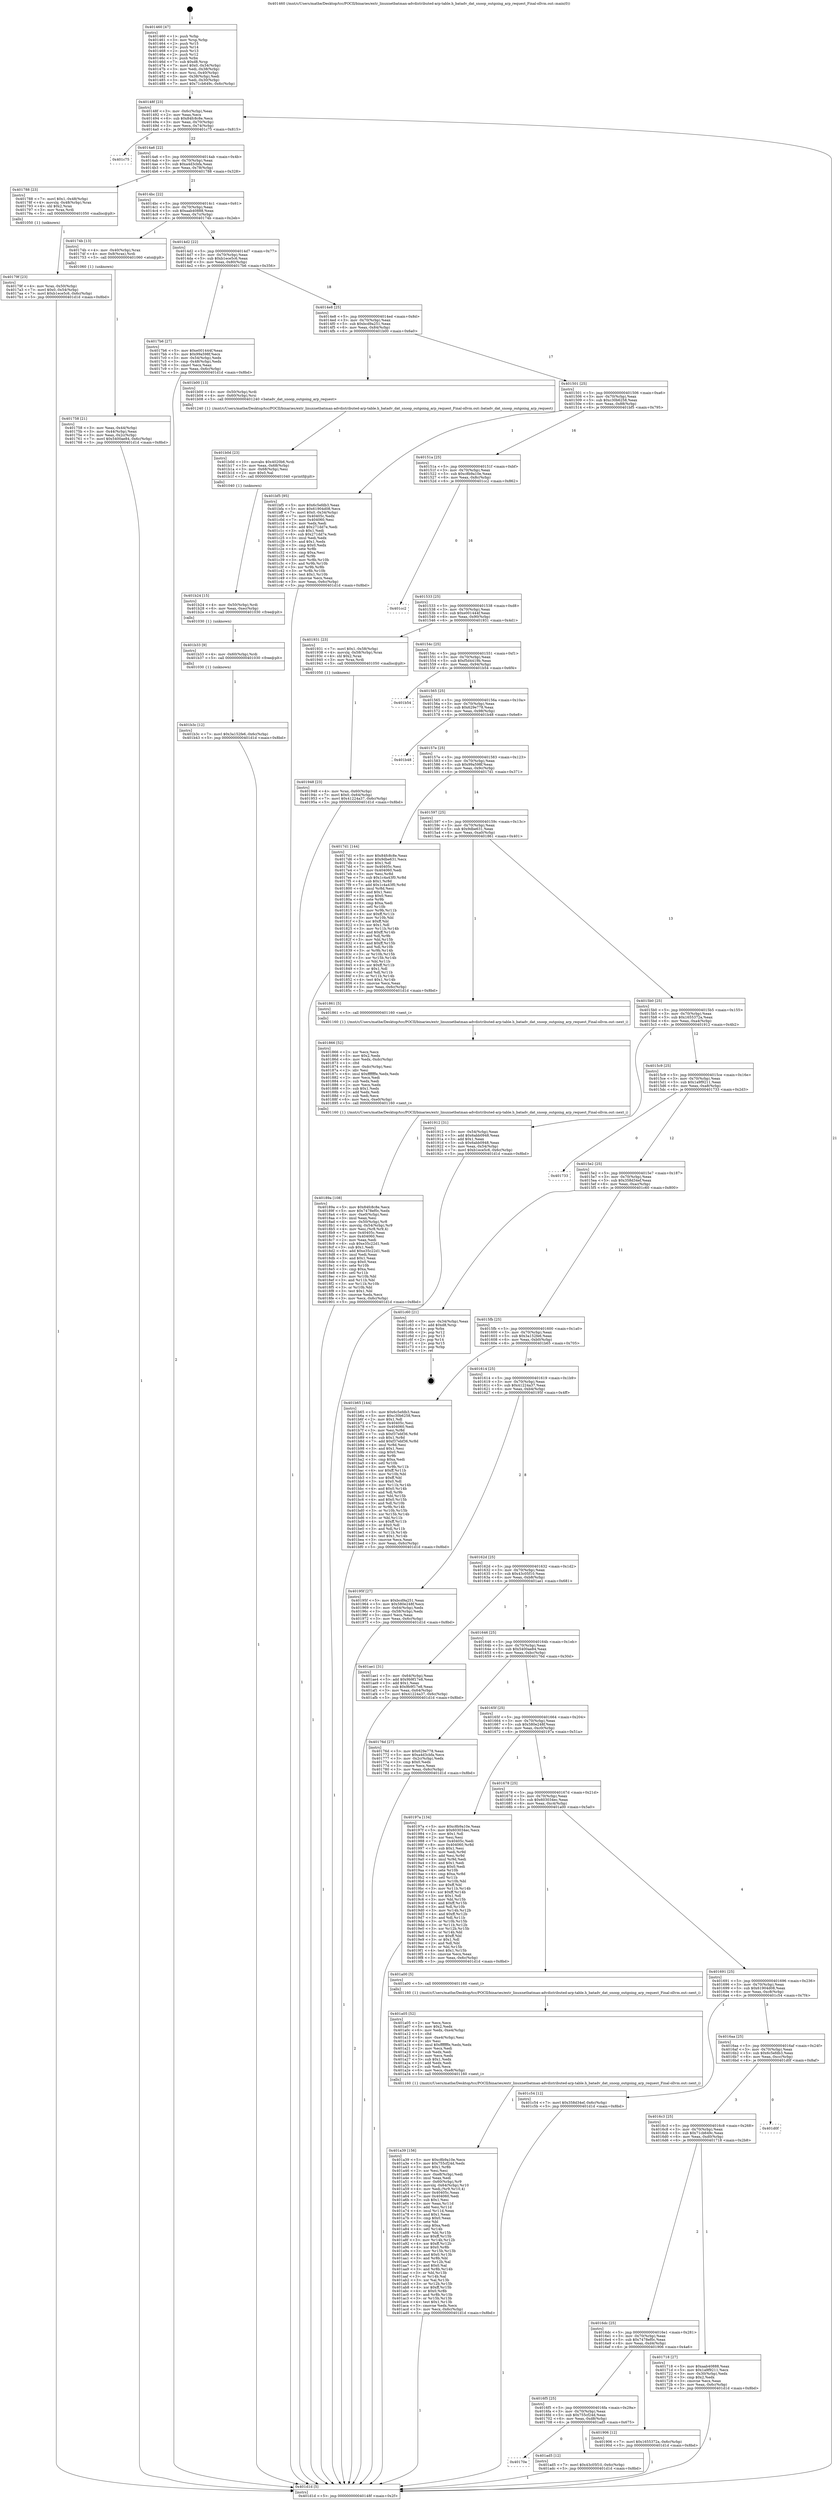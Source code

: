 digraph "0x401460" {
  label = "0x401460 (/mnt/c/Users/mathe/Desktop/tcc/POCII/binaries/extr_linuxnetbatman-advdistributed-arp-table.h_batadv_dat_snoop_outgoing_arp_request_Final-ollvm.out::main(0))"
  labelloc = "t"
  node[shape=record]

  Entry [label="",width=0.3,height=0.3,shape=circle,fillcolor=black,style=filled]
  "0x40148f" [label="{
     0x40148f [23]\l
     | [instrs]\l
     &nbsp;&nbsp;0x40148f \<+3\>: mov -0x6c(%rbp),%eax\l
     &nbsp;&nbsp;0x401492 \<+2\>: mov %eax,%ecx\l
     &nbsp;&nbsp;0x401494 \<+6\>: sub $0x84fc8c8e,%ecx\l
     &nbsp;&nbsp;0x40149a \<+3\>: mov %eax,-0x70(%rbp)\l
     &nbsp;&nbsp;0x40149d \<+3\>: mov %ecx,-0x74(%rbp)\l
     &nbsp;&nbsp;0x4014a0 \<+6\>: je 0000000000401c75 \<main+0x815\>\l
  }"]
  "0x401c75" [label="{
     0x401c75\l
  }", style=dashed]
  "0x4014a6" [label="{
     0x4014a6 [22]\l
     | [instrs]\l
     &nbsp;&nbsp;0x4014a6 \<+5\>: jmp 00000000004014ab \<main+0x4b\>\l
     &nbsp;&nbsp;0x4014ab \<+3\>: mov -0x70(%rbp),%eax\l
     &nbsp;&nbsp;0x4014ae \<+5\>: sub $0xa4d3cbfa,%eax\l
     &nbsp;&nbsp;0x4014b3 \<+3\>: mov %eax,-0x78(%rbp)\l
     &nbsp;&nbsp;0x4014b6 \<+6\>: je 0000000000401788 \<main+0x328\>\l
  }"]
  Exit [label="",width=0.3,height=0.3,shape=circle,fillcolor=black,style=filled,peripheries=2]
  "0x401788" [label="{
     0x401788 [23]\l
     | [instrs]\l
     &nbsp;&nbsp;0x401788 \<+7\>: movl $0x1,-0x48(%rbp)\l
     &nbsp;&nbsp;0x40178f \<+4\>: movslq -0x48(%rbp),%rax\l
     &nbsp;&nbsp;0x401793 \<+4\>: shl $0x2,%rax\l
     &nbsp;&nbsp;0x401797 \<+3\>: mov %rax,%rdi\l
     &nbsp;&nbsp;0x40179a \<+5\>: call 0000000000401050 \<malloc@plt\>\l
     | [calls]\l
     &nbsp;&nbsp;0x401050 \{1\} (unknown)\l
  }"]
  "0x4014bc" [label="{
     0x4014bc [22]\l
     | [instrs]\l
     &nbsp;&nbsp;0x4014bc \<+5\>: jmp 00000000004014c1 \<main+0x61\>\l
     &nbsp;&nbsp;0x4014c1 \<+3\>: mov -0x70(%rbp),%eax\l
     &nbsp;&nbsp;0x4014c4 \<+5\>: sub $0xaab40888,%eax\l
     &nbsp;&nbsp;0x4014c9 \<+3\>: mov %eax,-0x7c(%rbp)\l
     &nbsp;&nbsp;0x4014cc \<+6\>: je 000000000040174b \<main+0x2eb\>\l
  }"]
  "0x401b3c" [label="{
     0x401b3c [12]\l
     | [instrs]\l
     &nbsp;&nbsp;0x401b3c \<+7\>: movl $0x3a152fe6,-0x6c(%rbp)\l
     &nbsp;&nbsp;0x401b43 \<+5\>: jmp 0000000000401d1d \<main+0x8bd\>\l
  }"]
  "0x40174b" [label="{
     0x40174b [13]\l
     | [instrs]\l
     &nbsp;&nbsp;0x40174b \<+4\>: mov -0x40(%rbp),%rax\l
     &nbsp;&nbsp;0x40174f \<+4\>: mov 0x8(%rax),%rdi\l
     &nbsp;&nbsp;0x401753 \<+5\>: call 0000000000401060 \<atoi@plt\>\l
     | [calls]\l
     &nbsp;&nbsp;0x401060 \{1\} (unknown)\l
  }"]
  "0x4014d2" [label="{
     0x4014d2 [22]\l
     | [instrs]\l
     &nbsp;&nbsp;0x4014d2 \<+5\>: jmp 00000000004014d7 \<main+0x77\>\l
     &nbsp;&nbsp;0x4014d7 \<+3\>: mov -0x70(%rbp),%eax\l
     &nbsp;&nbsp;0x4014da \<+5\>: sub $0xb1ece5c6,%eax\l
     &nbsp;&nbsp;0x4014df \<+3\>: mov %eax,-0x80(%rbp)\l
     &nbsp;&nbsp;0x4014e2 \<+6\>: je 00000000004017b6 \<main+0x356\>\l
  }"]
  "0x401b33" [label="{
     0x401b33 [9]\l
     | [instrs]\l
     &nbsp;&nbsp;0x401b33 \<+4\>: mov -0x60(%rbp),%rdi\l
     &nbsp;&nbsp;0x401b37 \<+5\>: call 0000000000401030 \<free@plt\>\l
     | [calls]\l
     &nbsp;&nbsp;0x401030 \{1\} (unknown)\l
  }"]
  "0x4017b6" [label="{
     0x4017b6 [27]\l
     | [instrs]\l
     &nbsp;&nbsp;0x4017b6 \<+5\>: mov $0xe001444f,%eax\l
     &nbsp;&nbsp;0x4017bb \<+5\>: mov $0x99a598f,%ecx\l
     &nbsp;&nbsp;0x4017c0 \<+3\>: mov -0x54(%rbp),%edx\l
     &nbsp;&nbsp;0x4017c3 \<+3\>: cmp -0x48(%rbp),%edx\l
     &nbsp;&nbsp;0x4017c6 \<+3\>: cmovl %ecx,%eax\l
     &nbsp;&nbsp;0x4017c9 \<+3\>: mov %eax,-0x6c(%rbp)\l
     &nbsp;&nbsp;0x4017cc \<+5\>: jmp 0000000000401d1d \<main+0x8bd\>\l
  }"]
  "0x4014e8" [label="{
     0x4014e8 [25]\l
     | [instrs]\l
     &nbsp;&nbsp;0x4014e8 \<+5\>: jmp 00000000004014ed \<main+0x8d\>\l
     &nbsp;&nbsp;0x4014ed \<+3\>: mov -0x70(%rbp),%eax\l
     &nbsp;&nbsp;0x4014f0 \<+5\>: sub $0xbcd9a251,%eax\l
     &nbsp;&nbsp;0x4014f5 \<+6\>: mov %eax,-0x84(%rbp)\l
     &nbsp;&nbsp;0x4014fb \<+6\>: je 0000000000401b00 \<main+0x6a0\>\l
  }"]
  "0x401b24" [label="{
     0x401b24 [15]\l
     | [instrs]\l
     &nbsp;&nbsp;0x401b24 \<+4\>: mov -0x50(%rbp),%rdi\l
     &nbsp;&nbsp;0x401b28 \<+6\>: mov %eax,-0xec(%rbp)\l
     &nbsp;&nbsp;0x401b2e \<+5\>: call 0000000000401030 \<free@plt\>\l
     | [calls]\l
     &nbsp;&nbsp;0x401030 \{1\} (unknown)\l
  }"]
  "0x401b00" [label="{
     0x401b00 [13]\l
     | [instrs]\l
     &nbsp;&nbsp;0x401b00 \<+4\>: mov -0x50(%rbp),%rdi\l
     &nbsp;&nbsp;0x401b04 \<+4\>: mov -0x60(%rbp),%rsi\l
     &nbsp;&nbsp;0x401b08 \<+5\>: call 0000000000401240 \<batadv_dat_snoop_outgoing_arp_request\>\l
     | [calls]\l
     &nbsp;&nbsp;0x401240 \{1\} (/mnt/c/Users/mathe/Desktop/tcc/POCII/binaries/extr_linuxnetbatman-advdistributed-arp-table.h_batadv_dat_snoop_outgoing_arp_request_Final-ollvm.out::batadv_dat_snoop_outgoing_arp_request)\l
  }"]
  "0x401501" [label="{
     0x401501 [25]\l
     | [instrs]\l
     &nbsp;&nbsp;0x401501 \<+5\>: jmp 0000000000401506 \<main+0xa6\>\l
     &nbsp;&nbsp;0x401506 \<+3\>: mov -0x70(%rbp),%eax\l
     &nbsp;&nbsp;0x401509 \<+5\>: sub $0xc30b6258,%eax\l
     &nbsp;&nbsp;0x40150e \<+6\>: mov %eax,-0x88(%rbp)\l
     &nbsp;&nbsp;0x401514 \<+6\>: je 0000000000401bf5 \<main+0x795\>\l
  }"]
  "0x401b0d" [label="{
     0x401b0d [23]\l
     | [instrs]\l
     &nbsp;&nbsp;0x401b0d \<+10\>: movabs $0x4020b6,%rdi\l
     &nbsp;&nbsp;0x401b17 \<+3\>: mov %eax,-0x68(%rbp)\l
     &nbsp;&nbsp;0x401b1a \<+3\>: mov -0x68(%rbp),%esi\l
     &nbsp;&nbsp;0x401b1d \<+2\>: mov $0x0,%al\l
     &nbsp;&nbsp;0x401b1f \<+5\>: call 0000000000401040 \<printf@plt\>\l
     | [calls]\l
     &nbsp;&nbsp;0x401040 \{1\} (unknown)\l
  }"]
  "0x401bf5" [label="{
     0x401bf5 [95]\l
     | [instrs]\l
     &nbsp;&nbsp;0x401bf5 \<+5\>: mov $0x6c5efdb3,%eax\l
     &nbsp;&nbsp;0x401bfa \<+5\>: mov $0x61904d08,%ecx\l
     &nbsp;&nbsp;0x401bff \<+7\>: movl $0x0,-0x34(%rbp)\l
     &nbsp;&nbsp;0x401c06 \<+7\>: mov 0x40405c,%edx\l
     &nbsp;&nbsp;0x401c0d \<+7\>: mov 0x404060,%esi\l
     &nbsp;&nbsp;0x401c14 \<+2\>: mov %edx,%edi\l
     &nbsp;&nbsp;0x401c16 \<+6\>: add $0x271dd7e,%edi\l
     &nbsp;&nbsp;0x401c1c \<+3\>: sub $0x1,%edi\l
     &nbsp;&nbsp;0x401c1f \<+6\>: sub $0x271dd7e,%edi\l
     &nbsp;&nbsp;0x401c25 \<+3\>: imul %edi,%edx\l
     &nbsp;&nbsp;0x401c28 \<+3\>: and $0x1,%edx\l
     &nbsp;&nbsp;0x401c2b \<+3\>: cmp $0x0,%edx\l
     &nbsp;&nbsp;0x401c2e \<+4\>: sete %r8b\l
     &nbsp;&nbsp;0x401c32 \<+3\>: cmp $0xa,%esi\l
     &nbsp;&nbsp;0x401c35 \<+4\>: setl %r9b\l
     &nbsp;&nbsp;0x401c39 \<+3\>: mov %r8b,%r10b\l
     &nbsp;&nbsp;0x401c3c \<+3\>: and %r9b,%r10b\l
     &nbsp;&nbsp;0x401c3f \<+3\>: xor %r9b,%r8b\l
     &nbsp;&nbsp;0x401c42 \<+3\>: or %r8b,%r10b\l
     &nbsp;&nbsp;0x401c45 \<+4\>: test $0x1,%r10b\l
     &nbsp;&nbsp;0x401c49 \<+3\>: cmovne %ecx,%eax\l
     &nbsp;&nbsp;0x401c4c \<+3\>: mov %eax,-0x6c(%rbp)\l
     &nbsp;&nbsp;0x401c4f \<+5\>: jmp 0000000000401d1d \<main+0x8bd\>\l
  }"]
  "0x40151a" [label="{
     0x40151a [25]\l
     | [instrs]\l
     &nbsp;&nbsp;0x40151a \<+5\>: jmp 000000000040151f \<main+0xbf\>\l
     &nbsp;&nbsp;0x40151f \<+3\>: mov -0x70(%rbp),%eax\l
     &nbsp;&nbsp;0x401522 \<+5\>: sub $0xc8b9a10e,%eax\l
     &nbsp;&nbsp;0x401527 \<+6\>: mov %eax,-0x8c(%rbp)\l
     &nbsp;&nbsp;0x40152d \<+6\>: je 0000000000401cc2 \<main+0x862\>\l
  }"]
  "0x40170e" [label="{
     0x40170e\l
  }", style=dashed]
  "0x401cc2" [label="{
     0x401cc2\l
  }", style=dashed]
  "0x401533" [label="{
     0x401533 [25]\l
     | [instrs]\l
     &nbsp;&nbsp;0x401533 \<+5\>: jmp 0000000000401538 \<main+0xd8\>\l
     &nbsp;&nbsp;0x401538 \<+3\>: mov -0x70(%rbp),%eax\l
     &nbsp;&nbsp;0x40153b \<+5\>: sub $0xe001444f,%eax\l
     &nbsp;&nbsp;0x401540 \<+6\>: mov %eax,-0x90(%rbp)\l
     &nbsp;&nbsp;0x401546 \<+6\>: je 0000000000401931 \<main+0x4d1\>\l
  }"]
  "0x401ad5" [label="{
     0x401ad5 [12]\l
     | [instrs]\l
     &nbsp;&nbsp;0x401ad5 \<+7\>: movl $0x43c05f10,-0x6c(%rbp)\l
     &nbsp;&nbsp;0x401adc \<+5\>: jmp 0000000000401d1d \<main+0x8bd\>\l
  }"]
  "0x401931" [label="{
     0x401931 [23]\l
     | [instrs]\l
     &nbsp;&nbsp;0x401931 \<+7\>: movl $0x1,-0x58(%rbp)\l
     &nbsp;&nbsp;0x401938 \<+4\>: movslq -0x58(%rbp),%rax\l
     &nbsp;&nbsp;0x40193c \<+4\>: shl $0x2,%rax\l
     &nbsp;&nbsp;0x401940 \<+3\>: mov %rax,%rdi\l
     &nbsp;&nbsp;0x401943 \<+5\>: call 0000000000401050 \<malloc@plt\>\l
     | [calls]\l
     &nbsp;&nbsp;0x401050 \{1\} (unknown)\l
  }"]
  "0x40154c" [label="{
     0x40154c [25]\l
     | [instrs]\l
     &nbsp;&nbsp;0x40154c \<+5\>: jmp 0000000000401551 \<main+0xf1\>\l
     &nbsp;&nbsp;0x401551 \<+3\>: mov -0x70(%rbp),%eax\l
     &nbsp;&nbsp;0x401554 \<+5\>: sub $0xf5d4419b,%eax\l
     &nbsp;&nbsp;0x401559 \<+6\>: mov %eax,-0x94(%rbp)\l
     &nbsp;&nbsp;0x40155f \<+6\>: je 0000000000401b54 \<main+0x6f4\>\l
  }"]
  "0x401a39" [label="{
     0x401a39 [156]\l
     | [instrs]\l
     &nbsp;&nbsp;0x401a39 \<+5\>: mov $0xc8b9a10e,%ecx\l
     &nbsp;&nbsp;0x401a3e \<+5\>: mov $0x755cf24d,%edx\l
     &nbsp;&nbsp;0x401a43 \<+3\>: mov $0x1,%r8b\l
     &nbsp;&nbsp;0x401a46 \<+2\>: xor %esi,%esi\l
     &nbsp;&nbsp;0x401a48 \<+6\>: mov -0xe8(%rbp),%edi\l
     &nbsp;&nbsp;0x401a4e \<+3\>: imul %eax,%edi\l
     &nbsp;&nbsp;0x401a51 \<+4\>: mov -0x60(%rbp),%r9\l
     &nbsp;&nbsp;0x401a55 \<+4\>: movslq -0x64(%rbp),%r10\l
     &nbsp;&nbsp;0x401a59 \<+4\>: mov %edi,(%r9,%r10,4)\l
     &nbsp;&nbsp;0x401a5d \<+7\>: mov 0x40405c,%eax\l
     &nbsp;&nbsp;0x401a64 \<+7\>: mov 0x404060,%edi\l
     &nbsp;&nbsp;0x401a6b \<+3\>: sub $0x1,%esi\l
     &nbsp;&nbsp;0x401a6e \<+3\>: mov %eax,%r11d\l
     &nbsp;&nbsp;0x401a71 \<+3\>: add %esi,%r11d\l
     &nbsp;&nbsp;0x401a74 \<+4\>: imul %r11d,%eax\l
     &nbsp;&nbsp;0x401a78 \<+3\>: and $0x1,%eax\l
     &nbsp;&nbsp;0x401a7b \<+3\>: cmp $0x0,%eax\l
     &nbsp;&nbsp;0x401a7e \<+3\>: sete %bl\l
     &nbsp;&nbsp;0x401a81 \<+3\>: cmp $0xa,%edi\l
     &nbsp;&nbsp;0x401a84 \<+4\>: setl %r14b\l
     &nbsp;&nbsp;0x401a88 \<+3\>: mov %bl,%r15b\l
     &nbsp;&nbsp;0x401a8b \<+4\>: xor $0xff,%r15b\l
     &nbsp;&nbsp;0x401a8f \<+3\>: mov %r14b,%r12b\l
     &nbsp;&nbsp;0x401a92 \<+4\>: xor $0xff,%r12b\l
     &nbsp;&nbsp;0x401a96 \<+4\>: xor $0x0,%r8b\l
     &nbsp;&nbsp;0x401a9a \<+3\>: mov %r15b,%r13b\l
     &nbsp;&nbsp;0x401a9d \<+4\>: and $0x0,%r13b\l
     &nbsp;&nbsp;0x401aa1 \<+3\>: and %r8b,%bl\l
     &nbsp;&nbsp;0x401aa4 \<+3\>: mov %r12b,%al\l
     &nbsp;&nbsp;0x401aa7 \<+2\>: and $0x0,%al\l
     &nbsp;&nbsp;0x401aa9 \<+3\>: and %r8b,%r14b\l
     &nbsp;&nbsp;0x401aac \<+3\>: or %bl,%r13b\l
     &nbsp;&nbsp;0x401aaf \<+3\>: or %r14b,%al\l
     &nbsp;&nbsp;0x401ab2 \<+3\>: xor %al,%r13b\l
     &nbsp;&nbsp;0x401ab5 \<+3\>: or %r12b,%r15b\l
     &nbsp;&nbsp;0x401ab8 \<+4\>: xor $0xff,%r15b\l
     &nbsp;&nbsp;0x401abc \<+4\>: or $0x0,%r8b\l
     &nbsp;&nbsp;0x401ac0 \<+3\>: and %r8b,%r15b\l
     &nbsp;&nbsp;0x401ac3 \<+3\>: or %r15b,%r13b\l
     &nbsp;&nbsp;0x401ac6 \<+4\>: test $0x1,%r13b\l
     &nbsp;&nbsp;0x401aca \<+3\>: cmovne %edx,%ecx\l
     &nbsp;&nbsp;0x401acd \<+3\>: mov %ecx,-0x6c(%rbp)\l
     &nbsp;&nbsp;0x401ad0 \<+5\>: jmp 0000000000401d1d \<main+0x8bd\>\l
  }"]
  "0x401b54" [label="{
     0x401b54\l
  }", style=dashed]
  "0x401565" [label="{
     0x401565 [25]\l
     | [instrs]\l
     &nbsp;&nbsp;0x401565 \<+5\>: jmp 000000000040156a \<main+0x10a\>\l
     &nbsp;&nbsp;0x40156a \<+3\>: mov -0x70(%rbp),%eax\l
     &nbsp;&nbsp;0x40156d \<+5\>: sub $0x629e778,%eax\l
     &nbsp;&nbsp;0x401572 \<+6\>: mov %eax,-0x98(%rbp)\l
     &nbsp;&nbsp;0x401578 \<+6\>: je 0000000000401b48 \<main+0x6e8\>\l
  }"]
  "0x401a05" [label="{
     0x401a05 [52]\l
     | [instrs]\l
     &nbsp;&nbsp;0x401a05 \<+2\>: xor %ecx,%ecx\l
     &nbsp;&nbsp;0x401a07 \<+5\>: mov $0x2,%edx\l
     &nbsp;&nbsp;0x401a0c \<+6\>: mov %edx,-0xe4(%rbp)\l
     &nbsp;&nbsp;0x401a12 \<+1\>: cltd\l
     &nbsp;&nbsp;0x401a13 \<+6\>: mov -0xe4(%rbp),%esi\l
     &nbsp;&nbsp;0x401a19 \<+2\>: idiv %esi\l
     &nbsp;&nbsp;0x401a1b \<+6\>: imul $0xfffffffe,%edx,%edx\l
     &nbsp;&nbsp;0x401a21 \<+2\>: mov %ecx,%edi\l
     &nbsp;&nbsp;0x401a23 \<+2\>: sub %edx,%edi\l
     &nbsp;&nbsp;0x401a25 \<+2\>: mov %ecx,%edx\l
     &nbsp;&nbsp;0x401a27 \<+3\>: sub $0x1,%edx\l
     &nbsp;&nbsp;0x401a2a \<+2\>: add %edx,%edi\l
     &nbsp;&nbsp;0x401a2c \<+2\>: sub %edi,%ecx\l
     &nbsp;&nbsp;0x401a2e \<+6\>: mov %ecx,-0xe8(%rbp)\l
     &nbsp;&nbsp;0x401a34 \<+5\>: call 0000000000401160 \<next_i\>\l
     | [calls]\l
     &nbsp;&nbsp;0x401160 \{1\} (/mnt/c/Users/mathe/Desktop/tcc/POCII/binaries/extr_linuxnetbatman-advdistributed-arp-table.h_batadv_dat_snoop_outgoing_arp_request_Final-ollvm.out::next_i)\l
  }"]
  "0x401b48" [label="{
     0x401b48\l
  }", style=dashed]
  "0x40157e" [label="{
     0x40157e [25]\l
     | [instrs]\l
     &nbsp;&nbsp;0x40157e \<+5\>: jmp 0000000000401583 \<main+0x123\>\l
     &nbsp;&nbsp;0x401583 \<+3\>: mov -0x70(%rbp),%eax\l
     &nbsp;&nbsp;0x401586 \<+5\>: sub $0x99a598f,%eax\l
     &nbsp;&nbsp;0x40158b \<+6\>: mov %eax,-0x9c(%rbp)\l
     &nbsp;&nbsp;0x401591 \<+6\>: je 00000000004017d1 \<main+0x371\>\l
  }"]
  "0x401948" [label="{
     0x401948 [23]\l
     | [instrs]\l
     &nbsp;&nbsp;0x401948 \<+4\>: mov %rax,-0x60(%rbp)\l
     &nbsp;&nbsp;0x40194c \<+7\>: movl $0x0,-0x64(%rbp)\l
     &nbsp;&nbsp;0x401953 \<+7\>: movl $0x41224a37,-0x6c(%rbp)\l
     &nbsp;&nbsp;0x40195a \<+5\>: jmp 0000000000401d1d \<main+0x8bd\>\l
  }"]
  "0x4017d1" [label="{
     0x4017d1 [144]\l
     | [instrs]\l
     &nbsp;&nbsp;0x4017d1 \<+5\>: mov $0x84fc8c8e,%eax\l
     &nbsp;&nbsp;0x4017d6 \<+5\>: mov $0x9dbe631,%ecx\l
     &nbsp;&nbsp;0x4017db \<+2\>: mov $0x1,%dl\l
     &nbsp;&nbsp;0x4017dd \<+7\>: mov 0x40405c,%esi\l
     &nbsp;&nbsp;0x4017e4 \<+7\>: mov 0x404060,%edi\l
     &nbsp;&nbsp;0x4017eb \<+3\>: mov %esi,%r8d\l
     &nbsp;&nbsp;0x4017ee \<+7\>: sub $0x1c4a43f0,%r8d\l
     &nbsp;&nbsp;0x4017f5 \<+4\>: sub $0x1,%r8d\l
     &nbsp;&nbsp;0x4017f9 \<+7\>: add $0x1c4a43f0,%r8d\l
     &nbsp;&nbsp;0x401800 \<+4\>: imul %r8d,%esi\l
     &nbsp;&nbsp;0x401804 \<+3\>: and $0x1,%esi\l
     &nbsp;&nbsp;0x401807 \<+3\>: cmp $0x0,%esi\l
     &nbsp;&nbsp;0x40180a \<+4\>: sete %r9b\l
     &nbsp;&nbsp;0x40180e \<+3\>: cmp $0xa,%edi\l
     &nbsp;&nbsp;0x401811 \<+4\>: setl %r10b\l
     &nbsp;&nbsp;0x401815 \<+3\>: mov %r9b,%r11b\l
     &nbsp;&nbsp;0x401818 \<+4\>: xor $0xff,%r11b\l
     &nbsp;&nbsp;0x40181c \<+3\>: mov %r10b,%bl\l
     &nbsp;&nbsp;0x40181f \<+3\>: xor $0xff,%bl\l
     &nbsp;&nbsp;0x401822 \<+3\>: xor $0x1,%dl\l
     &nbsp;&nbsp;0x401825 \<+3\>: mov %r11b,%r14b\l
     &nbsp;&nbsp;0x401828 \<+4\>: and $0xff,%r14b\l
     &nbsp;&nbsp;0x40182c \<+3\>: and %dl,%r9b\l
     &nbsp;&nbsp;0x40182f \<+3\>: mov %bl,%r15b\l
     &nbsp;&nbsp;0x401832 \<+4\>: and $0xff,%r15b\l
     &nbsp;&nbsp;0x401836 \<+3\>: and %dl,%r10b\l
     &nbsp;&nbsp;0x401839 \<+3\>: or %r9b,%r14b\l
     &nbsp;&nbsp;0x40183c \<+3\>: or %r10b,%r15b\l
     &nbsp;&nbsp;0x40183f \<+3\>: xor %r15b,%r14b\l
     &nbsp;&nbsp;0x401842 \<+3\>: or %bl,%r11b\l
     &nbsp;&nbsp;0x401845 \<+4\>: xor $0xff,%r11b\l
     &nbsp;&nbsp;0x401849 \<+3\>: or $0x1,%dl\l
     &nbsp;&nbsp;0x40184c \<+3\>: and %dl,%r11b\l
     &nbsp;&nbsp;0x40184f \<+3\>: or %r11b,%r14b\l
     &nbsp;&nbsp;0x401852 \<+4\>: test $0x1,%r14b\l
     &nbsp;&nbsp;0x401856 \<+3\>: cmovne %ecx,%eax\l
     &nbsp;&nbsp;0x401859 \<+3\>: mov %eax,-0x6c(%rbp)\l
     &nbsp;&nbsp;0x40185c \<+5\>: jmp 0000000000401d1d \<main+0x8bd\>\l
  }"]
  "0x401597" [label="{
     0x401597 [25]\l
     | [instrs]\l
     &nbsp;&nbsp;0x401597 \<+5\>: jmp 000000000040159c \<main+0x13c\>\l
     &nbsp;&nbsp;0x40159c \<+3\>: mov -0x70(%rbp),%eax\l
     &nbsp;&nbsp;0x40159f \<+5\>: sub $0x9dbe631,%eax\l
     &nbsp;&nbsp;0x4015a4 \<+6\>: mov %eax,-0xa0(%rbp)\l
     &nbsp;&nbsp;0x4015aa \<+6\>: je 0000000000401861 \<main+0x401\>\l
  }"]
  "0x4016f5" [label="{
     0x4016f5 [25]\l
     | [instrs]\l
     &nbsp;&nbsp;0x4016f5 \<+5\>: jmp 00000000004016fa \<main+0x29a\>\l
     &nbsp;&nbsp;0x4016fa \<+3\>: mov -0x70(%rbp),%eax\l
     &nbsp;&nbsp;0x4016fd \<+5\>: sub $0x755cf24d,%eax\l
     &nbsp;&nbsp;0x401702 \<+6\>: mov %eax,-0xd8(%rbp)\l
     &nbsp;&nbsp;0x401708 \<+6\>: je 0000000000401ad5 \<main+0x675\>\l
  }"]
  "0x401861" [label="{
     0x401861 [5]\l
     | [instrs]\l
     &nbsp;&nbsp;0x401861 \<+5\>: call 0000000000401160 \<next_i\>\l
     | [calls]\l
     &nbsp;&nbsp;0x401160 \{1\} (/mnt/c/Users/mathe/Desktop/tcc/POCII/binaries/extr_linuxnetbatman-advdistributed-arp-table.h_batadv_dat_snoop_outgoing_arp_request_Final-ollvm.out::next_i)\l
  }"]
  "0x4015b0" [label="{
     0x4015b0 [25]\l
     | [instrs]\l
     &nbsp;&nbsp;0x4015b0 \<+5\>: jmp 00000000004015b5 \<main+0x155\>\l
     &nbsp;&nbsp;0x4015b5 \<+3\>: mov -0x70(%rbp),%eax\l
     &nbsp;&nbsp;0x4015b8 \<+5\>: sub $0x1655372a,%eax\l
     &nbsp;&nbsp;0x4015bd \<+6\>: mov %eax,-0xa4(%rbp)\l
     &nbsp;&nbsp;0x4015c3 \<+6\>: je 0000000000401912 \<main+0x4b2\>\l
  }"]
  "0x401906" [label="{
     0x401906 [12]\l
     | [instrs]\l
     &nbsp;&nbsp;0x401906 \<+7\>: movl $0x1655372a,-0x6c(%rbp)\l
     &nbsp;&nbsp;0x40190d \<+5\>: jmp 0000000000401d1d \<main+0x8bd\>\l
  }"]
  "0x401912" [label="{
     0x401912 [31]\l
     | [instrs]\l
     &nbsp;&nbsp;0x401912 \<+3\>: mov -0x54(%rbp),%eax\l
     &nbsp;&nbsp;0x401915 \<+5\>: add $0x6abb0948,%eax\l
     &nbsp;&nbsp;0x40191a \<+3\>: add $0x1,%eax\l
     &nbsp;&nbsp;0x40191d \<+5\>: sub $0x6abb0948,%eax\l
     &nbsp;&nbsp;0x401922 \<+3\>: mov %eax,-0x54(%rbp)\l
     &nbsp;&nbsp;0x401925 \<+7\>: movl $0xb1ece5c6,-0x6c(%rbp)\l
     &nbsp;&nbsp;0x40192c \<+5\>: jmp 0000000000401d1d \<main+0x8bd\>\l
  }"]
  "0x4015c9" [label="{
     0x4015c9 [25]\l
     | [instrs]\l
     &nbsp;&nbsp;0x4015c9 \<+5\>: jmp 00000000004015ce \<main+0x16e\>\l
     &nbsp;&nbsp;0x4015ce \<+3\>: mov -0x70(%rbp),%eax\l
     &nbsp;&nbsp;0x4015d1 \<+5\>: sub $0x1a9f9211,%eax\l
     &nbsp;&nbsp;0x4015d6 \<+6\>: mov %eax,-0xa8(%rbp)\l
     &nbsp;&nbsp;0x4015dc \<+6\>: je 0000000000401733 \<main+0x2d3\>\l
  }"]
  "0x40189a" [label="{
     0x40189a [108]\l
     | [instrs]\l
     &nbsp;&nbsp;0x40189a \<+5\>: mov $0x84fc8c8e,%ecx\l
     &nbsp;&nbsp;0x40189f \<+5\>: mov $0x7478ef0c,%edx\l
     &nbsp;&nbsp;0x4018a4 \<+6\>: mov -0xe0(%rbp),%esi\l
     &nbsp;&nbsp;0x4018aa \<+3\>: imul %eax,%esi\l
     &nbsp;&nbsp;0x4018ad \<+4\>: mov -0x50(%rbp),%r8\l
     &nbsp;&nbsp;0x4018b1 \<+4\>: movslq -0x54(%rbp),%r9\l
     &nbsp;&nbsp;0x4018b5 \<+4\>: mov %esi,(%r8,%r9,4)\l
     &nbsp;&nbsp;0x4018b9 \<+7\>: mov 0x40405c,%eax\l
     &nbsp;&nbsp;0x4018c0 \<+7\>: mov 0x404060,%esi\l
     &nbsp;&nbsp;0x4018c7 \<+2\>: mov %eax,%edi\l
     &nbsp;&nbsp;0x4018c9 \<+6\>: sub $0xe35c22d1,%edi\l
     &nbsp;&nbsp;0x4018cf \<+3\>: sub $0x1,%edi\l
     &nbsp;&nbsp;0x4018d2 \<+6\>: add $0xe35c22d1,%edi\l
     &nbsp;&nbsp;0x4018d8 \<+3\>: imul %edi,%eax\l
     &nbsp;&nbsp;0x4018db \<+3\>: and $0x1,%eax\l
     &nbsp;&nbsp;0x4018de \<+3\>: cmp $0x0,%eax\l
     &nbsp;&nbsp;0x4018e1 \<+4\>: sete %r10b\l
     &nbsp;&nbsp;0x4018e5 \<+3\>: cmp $0xa,%esi\l
     &nbsp;&nbsp;0x4018e8 \<+4\>: setl %r11b\l
     &nbsp;&nbsp;0x4018ec \<+3\>: mov %r10b,%bl\l
     &nbsp;&nbsp;0x4018ef \<+3\>: and %r11b,%bl\l
     &nbsp;&nbsp;0x4018f2 \<+3\>: xor %r11b,%r10b\l
     &nbsp;&nbsp;0x4018f5 \<+3\>: or %r10b,%bl\l
     &nbsp;&nbsp;0x4018f8 \<+3\>: test $0x1,%bl\l
     &nbsp;&nbsp;0x4018fb \<+3\>: cmovne %edx,%ecx\l
     &nbsp;&nbsp;0x4018fe \<+3\>: mov %ecx,-0x6c(%rbp)\l
     &nbsp;&nbsp;0x401901 \<+5\>: jmp 0000000000401d1d \<main+0x8bd\>\l
  }"]
  "0x401733" [label="{
     0x401733\l
  }", style=dashed]
  "0x4015e2" [label="{
     0x4015e2 [25]\l
     | [instrs]\l
     &nbsp;&nbsp;0x4015e2 \<+5\>: jmp 00000000004015e7 \<main+0x187\>\l
     &nbsp;&nbsp;0x4015e7 \<+3\>: mov -0x70(%rbp),%eax\l
     &nbsp;&nbsp;0x4015ea \<+5\>: sub $0x358d34ef,%eax\l
     &nbsp;&nbsp;0x4015ef \<+6\>: mov %eax,-0xac(%rbp)\l
     &nbsp;&nbsp;0x4015f5 \<+6\>: je 0000000000401c60 \<main+0x800\>\l
  }"]
  "0x401866" [label="{
     0x401866 [52]\l
     | [instrs]\l
     &nbsp;&nbsp;0x401866 \<+2\>: xor %ecx,%ecx\l
     &nbsp;&nbsp;0x401868 \<+5\>: mov $0x2,%edx\l
     &nbsp;&nbsp;0x40186d \<+6\>: mov %edx,-0xdc(%rbp)\l
     &nbsp;&nbsp;0x401873 \<+1\>: cltd\l
     &nbsp;&nbsp;0x401874 \<+6\>: mov -0xdc(%rbp),%esi\l
     &nbsp;&nbsp;0x40187a \<+2\>: idiv %esi\l
     &nbsp;&nbsp;0x40187c \<+6\>: imul $0xfffffffe,%edx,%edx\l
     &nbsp;&nbsp;0x401882 \<+2\>: mov %ecx,%edi\l
     &nbsp;&nbsp;0x401884 \<+2\>: sub %edx,%edi\l
     &nbsp;&nbsp;0x401886 \<+2\>: mov %ecx,%edx\l
     &nbsp;&nbsp;0x401888 \<+3\>: sub $0x1,%edx\l
     &nbsp;&nbsp;0x40188b \<+2\>: add %edx,%edi\l
     &nbsp;&nbsp;0x40188d \<+2\>: sub %edi,%ecx\l
     &nbsp;&nbsp;0x40188f \<+6\>: mov %ecx,-0xe0(%rbp)\l
     &nbsp;&nbsp;0x401895 \<+5\>: call 0000000000401160 \<next_i\>\l
     | [calls]\l
     &nbsp;&nbsp;0x401160 \{1\} (/mnt/c/Users/mathe/Desktop/tcc/POCII/binaries/extr_linuxnetbatman-advdistributed-arp-table.h_batadv_dat_snoop_outgoing_arp_request_Final-ollvm.out::next_i)\l
  }"]
  "0x401c60" [label="{
     0x401c60 [21]\l
     | [instrs]\l
     &nbsp;&nbsp;0x401c60 \<+3\>: mov -0x34(%rbp),%eax\l
     &nbsp;&nbsp;0x401c63 \<+7\>: add $0xd8,%rsp\l
     &nbsp;&nbsp;0x401c6a \<+1\>: pop %rbx\l
     &nbsp;&nbsp;0x401c6b \<+2\>: pop %r12\l
     &nbsp;&nbsp;0x401c6d \<+2\>: pop %r13\l
     &nbsp;&nbsp;0x401c6f \<+2\>: pop %r14\l
     &nbsp;&nbsp;0x401c71 \<+2\>: pop %r15\l
     &nbsp;&nbsp;0x401c73 \<+1\>: pop %rbp\l
     &nbsp;&nbsp;0x401c74 \<+1\>: ret\l
  }"]
  "0x4015fb" [label="{
     0x4015fb [25]\l
     | [instrs]\l
     &nbsp;&nbsp;0x4015fb \<+5\>: jmp 0000000000401600 \<main+0x1a0\>\l
     &nbsp;&nbsp;0x401600 \<+3\>: mov -0x70(%rbp),%eax\l
     &nbsp;&nbsp;0x401603 \<+5\>: sub $0x3a152fe6,%eax\l
     &nbsp;&nbsp;0x401608 \<+6\>: mov %eax,-0xb0(%rbp)\l
     &nbsp;&nbsp;0x40160e \<+6\>: je 0000000000401b65 \<main+0x705\>\l
  }"]
  "0x40179f" [label="{
     0x40179f [23]\l
     | [instrs]\l
     &nbsp;&nbsp;0x40179f \<+4\>: mov %rax,-0x50(%rbp)\l
     &nbsp;&nbsp;0x4017a3 \<+7\>: movl $0x0,-0x54(%rbp)\l
     &nbsp;&nbsp;0x4017aa \<+7\>: movl $0xb1ece5c6,-0x6c(%rbp)\l
     &nbsp;&nbsp;0x4017b1 \<+5\>: jmp 0000000000401d1d \<main+0x8bd\>\l
  }"]
  "0x401b65" [label="{
     0x401b65 [144]\l
     | [instrs]\l
     &nbsp;&nbsp;0x401b65 \<+5\>: mov $0x6c5efdb3,%eax\l
     &nbsp;&nbsp;0x401b6a \<+5\>: mov $0xc30b6258,%ecx\l
     &nbsp;&nbsp;0x401b6f \<+2\>: mov $0x1,%dl\l
     &nbsp;&nbsp;0x401b71 \<+7\>: mov 0x40405c,%esi\l
     &nbsp;&nbsp;0x401b78 \<+7\>: mov 0x404060,%edi\l
     &nbsp;&nbsp;0x401b7f \<+3\>: mov %esi,%r8d\l
     &nbsp;&nbsp;0x401b82 \<+7\>: sub $0xf37ebf36,%r8d\l
     &nbsp;&nbsp;0x401b89 \<+4\>: sub $0x1,%r8d\l
     &nbsp;&nbsp;0x401b8d \<+7\>: add $0xf37ebf36,%r8d\l
     &nbsp;&nbsp;0x401b94 \<+4\>: imul %r8d,%esi\l
     &nbsp;&nbsp;0x401b98 \<+3\>: and $0x1,%esi\l
     &nbsp;&nbsp;0x401b9b \<+3\>: cmp $0x0,%esi\l
     &nbsp;&nbsp;0x401b9e \<+4\>: sete %r9b\l
     &nbsp;&nbsp;0x401ba2 \<+3\>: cmp $0xa,%edi\l
     &nbsp;&nbsp;0x401ba5 \<+4\>: setl %r10b\l
     &nbsp;&nbsp;0x401ba9 \<+3\>: mov %r9b,%r11b\l
     &nbsp;&nbsp;0x401bac \<+4\>: xor $0xff,%r11b\l
     &nbsp;&nbsp;0x401bb0 \<+3\>: mov %r10b,%bl\l
     &nbsp;&nbsp;0x401bb3 \<+3\>: xor $0xff,%bl\l
     &nbsp;&nbsp;0x401bb6 \<+3\>: xor $0x0,%dl\l
     &nbsp;&nbsp;0x401bb9 \<+3\>: mov %r11b,%r14b\l
     &nbsp;&nbsp;0x401bbc \<+4\>: and $0x0,%r14b\l
     &nbsp;&nbsp;0x401bc0 \<+3\>: and %dl,%r9b\l
     &nbsp;&nbsp;0x401bc3 \<+3\>: mov %bl,%r15b\l
     &nbsp;&nbsp;0x401bc6 \<+4\>: and $0x0,%r15b\l
     &nbsp;&nbsp;0x401bca \<+3\>: and %dl,%r10b\l
     &nbsp;&nbsp;0x401bcd \<+3\>: or %r9b,%r14b\l
     &nbsp;&nbsp;0x401bd0 \<+3\>: or %r10b,%r15b\l
     &nbsp;&nbsp;0x401bd3 \<+3\>: xor %r15b,%r14b\l
     &nbsp;&nbsp;0x401bd6 \<+3\>: or %bl,%r11b\l
     &nbsp;&nbsp;0x401bd9 \<+4\>: xor $0xff,%r11b\l
     &nbsp;&nbsp;0x401bdd \<+3\>: or $0x0,%dl\l
     &nbsp;&nbsp;0x401be0 \<+3\>: and %dl,%r11b\l
     &nbsp;&nbsp;0x401be3 \<+3\>: or %r11b,%r14b\l
     &nbsp;&nbsp;0x401be6 \<+4\>: test $0x1,%r14b\l
     &nbsp;&nbsp;0x401bea \<+3\>: cmovne %ecx,%eax\l
     &nbsp;&nbsp;0x401bed \<+3\>: mov %eax,-0x6c(%rbp)\l
     &nbsp;&nbsp;0x401bf0 \<+5\>: jmp 0000000000401d1d \<main+0x8bd\>\l
  }"]
  "0x401614" [label="{
     0x401614 [25]\l
     | [instrs]\l
     &nbsp;&nbsp;0x401614 \<+5\>: jmp 0000000000401619 \<main+0x1b9\>\l
     &nbsp;&nbsp;0x401619 \<+3\>: mov -0x70(%rbp),%eax\l
     &nbsp;&nbsp;0x40161c \<+5\>: sub $0x41224a37,%eax\l
     &nbsp;&nbsp;0x401621 \<+6\>: mov %eax,-0xb4(%rbp)\l
     &nbsp;&nbsp;0x401627 \<+6\>: je 000000000040195f \<main+0x4ff\>\l
  }"]
  "0x401758" [label="{
     0x401758 [21]\l
     | [instrs]\l
     &nbsp;&nbsp;0x401758 \<+3\>: mov %eax,-0x44(%rbp)\l
     &nbsp;&nbsp;0x40175b \<+3\>: mov -0x44(%rbp),%eax\l
     &nbsp;&nbsp;0x40175e \<+3\>: mov %eax,-0x2c(%rbp)\l
     &nbsp;&nbsp;0x401761 \<+7\>: movl $0x5400ae84,-0x6c(%rbp)\l
     &nbsp;&nbsp;0x401768 \<+5\>: jmp 0000000000401d1d \<main+0x8bd\>\l
  }"]
  "0x40195f" [label="{
     0x40195f [27]\l
     | [instrs]\l
     &nbsp;&nbsp;0x40195f \<+5\>: mov $0xbcd9a251,%eax\l
     &nbsp;&nbsp;0x401964 \<+5\>: mov $0x580e248f,%ecx\l
     &nbsp;&nbsp;0x401969 \<+3\>: mov -0x64(%rbp),%edx\l
     &nbsp;&nbsp;0x40196c \<+3\>: cmp -0x58(%rbp),%edx\l
     &nbsp;&nbsp;0x40196f \<+3\>: cmovl %ecx,%eax\l
     &nbsp;&nbsp;0x401972 \<+3\>: mov %eax,-0x6c(%rbp)\l
     &nbsp;&nbsp;0x401975 \<+5\>: jmp 0000000000401d1d \<main+0x8bd\>\l
  }"]
  "0x40162d" [label="{
     0x40162d [25]\l
     | [instrs]\l
     &nbsp;&nbsp;0x40162d \<+5\>: jmp 0000000000401632 \<main+0x1d2\>\l
     &nbsp;&nbsp;0x401632 \<+3\>: mov -0x70(%rbp),%eax\l
     &nbsp;&nbsp;0x401635 \<+5\>: sub $0x43c05f10,%eax\l
     &nbsp;&nbsp;0x40163a \<+6\>: mov %eax,-0xb8(%rbp)\l
     &nbsp;&nbsp;0x401640 \<+6\>: je 0000000000401ae1 \<main+0x681\>\l
  }"]
  "0x401460" [label="{
     0x401460 [47]\l
     | [instrs]\l
     &nbsp;&nbsp;0x401460 \<+1\>: push %rbp\l
     &nbsp;&nbsp;0x401461 \<+3\>: mov %rsp,%rbp\l
     &nbsp;&nbsp;0x401464 \<+2\>: push %r15\l
     &nbsp;&nbsp;0x401466 \<+2\>: push %r14\l
     &nbsp;&nbsp;0x401468 \<+2\>: push %r13\l
     &nbsp;&nbsp;0x40146a \<+2\>: push %r12\l
     &nbsp;&nbsp;0x40146c \<+1\>: push %rbx\l
     &nbsp;&nbsp;0x40146d \<+7\>: sub $0xd8,%rsp\l
     &nbsp;&nbsp;0x401474 \<+7\>: movl $0x0,-0x34(%rbp)\l
     &nbsp;&nbsp;0x40147b \<+3\>: mov %edi,-0x38(%rbp)\l
     &nbsp;&nbsp;0x40147e \<+4\>: mov %rsi,-0x40(%rbp)\l
     &nbsp;&nbsp;0x401482 \<+3\>: mov -0x38(%rbp),%edi\l
     &nbsp;&nbsp;0x401485 \<+3\>: mov %edi,-0x30(%rbp)\l
     &nbsp;&nbsp;0x401488 \<+7\>: movl $0x71cb649c,-0x6c(%rbp)\l
  }"]
  "0x401ae1" [label="{
     0x401ae1 [31]\l
     | [instrs]\l
     &nbsp;&nbsp;0x401ae1 \<+3\>: mov -0x64(%rbp),%eax\l
     &nbsp;&nbsp;0x401ae4 \<+5\>: add $0x9b9f17e8,%eax\l
     &nbsp;&nbsp;0x401ae9 \<+3\>: add $0x1,%eax\l
     &nbsp;&nbsp;0x401aec \<+5\>: sub $0x9b9f17e8,%eax\l
     &nbsp;&nbsp;0x401af1 \<+3\>: mov %eax,-0x64(%rbp)\l
     &nbsp;&nbsp;0x401af4 \<+7\>: movl $0x41224a37,-0x6c(%rbp)\l
     &nbsp;&nbsp;0x401afb \<+5\>: jmp 0000000000401d1d \<main+0x8bd\>\l
  }"]
  "0x401646" [label="{
     0x401646 [25]\l
     | [instrs]\l
     &nbsp;&nbsp;0x401646 \<+5\>: jmp 000000000040164b \<main+0x1eb\>\l
     &nbsp;&nbsp;0x40164b \<+3\>: mov -0x70(%rbp),%eax\l
     &nbsp;&nbsp;0x40164e \<+5\>: sub $0x5400ae84,%eax\l
     &nbsp;&nbsp;0x401653 \<+6\>: mov %eax,-0xbc(%rbp)\l
     &nbsp;&nbsp;0x401659 \<+6\>: je 000000000040176d \<main+0x30d\>\l
  }"]
  "0x401d1d" [label="{
     0x401d1d [5]\l
     | [instrs]\l
     &nbsp;&nbsp;0x401d1d \<+5\>: jmp 000000000040148f \<main+0x2f\>\l
  }"]
  "0x40176d" [label="{
     0x40176d [27]\l
     | [instrs]\l
     &nbsp;&nbsp;0x40176d \<+5\>: mov $0x629e778,%eax\l
     &nbsp;&nbsp;0x401772 \<+5\>: mov $0xa4d3cbfa,%ecx\l
     &nbsp;&nbsp;0x401777 \<+3\>: mov -0x2c(%rbp),%edx\l
     &nbsp;&nbsp;0x40177a \<+3\>: cmp $0x0,%edx\l
     &nbsp;&nbsp;0x40177d \<+3\>: cmove %ecx,%eax\l
     &nbsp;&nbsp;0x401780 \<+3\>: mov %eax,-0x6c(%rbp)\l
     &nbsp;&nbsp;0x401783 \<+5\>: jmp 0000000000401d1d \<main+0x8bd\>\l
  }"]
  "0x40165f" [label="{
     0x40165f [25]\l
     | [instrs]\l
     &nbsp;&nbsp;0x40165f \<+5\>: jmp 0000000000401664 \<main+0x204\>\l
     &nbsp;&nbsp;0x401664 \<+3\>: mov -0x70(%rbp),%eax\l
     &nbsp;&nbsp;0x401667 \<+5\>: sub $0x580e248f,%eax\l
     &nbsp;&nbsp;0x40166c \<+6\>: mov %eax,-0xc0(%rbp)\l
     &nbsp;&nbsp;0x401672 \<+6\>: je 000000000040197a \<main+0x51a\>\l
  }"]
  "0x4016dc" [label="{
     0x4016dc [25]\l
     | [instrs]\l
     &nbsp;&nbsp;0x4016dc \<+5\>: jmp 00000000004016e1 \<main+0x281\>\l
     &nbsp;&nbsp;0x4016e1 \<+3\>: mov -0x70(%rbp),%eax\l
     &nbsp;&nbsp;0x4016e4 \<+5\>: sub $0x7478ef0c,%eax\l
     &nbsp;&nbsp;0x4016e9 \<+6\>: mov %eax,-0xd4(%rbp)\l
     &nbsp;&nbsp;0x4016ef \<+6\>: je 0000000000401906 \<main+0x4a6\>\l
  }"]
  "0x40197a" [label="{
     0x40197a [134]\l
     | [instrs]\l
     &nbsp;&nbsp;0x40197a \<+5\>: mov $0xc8b9a10e,%eax\l
     &nbsp;&nbsp;0x40197f \<+5\>: mov $0x603034ec,%ecx\l
     &nbsp;&nbsp;0x401984 \<+2\>: mov $0x1,%dl\l
     &nbsp;&nbsp;0x401986 \<+2\>: xor %esi,%esi\l
     &nbsp;&nbsp;0x401988 \<+7\>: mov 0x40405c,%edi\l
     &nbsp;&nbsp;0x40198f \<+8\>: mov 0x404060,%r8d\l
     &nbsp;&nbsp;0x401997 \<+3\>: sub $0x1,%esi\l
     &nbsp;&nbsp;0x40199a \<+3\>: mov %edi,%r9d\l
     &nbsp;&nbsp;0x40199d \<+3\>: add %esi,%r9d\l
     &nbsp;&nbsp;0x4019a0 \<+4\>: imul %r9d,%edi\l
     &nbsp;&nbsp;0x4019a4 \<+3\>: and $0x1,%edi\l
     &nbsp;&nbsp;0x4019a7 \<+3\>: cmp $0x0,%edi\l
     &nbsp;&nbsp;0x4019aa \<+4\>: sete %r10b\l
     &nbsp;&nbsp;0x4019ae \<+4\>: cmp $0xa,%r8d\l
     &nbsp;&nbsp;0x4019b2 \<+4\>: setl %r11b\l
     &nbsp;&nbsp;0x4019b6 \<+3\>: mov %r10b,%bl\l
     &nbsp;&nbsp;0x4019b9 \<+3\>: xor $0xff,%bl\l
     &nbsp;&nbsp;0x4019bc \<+3\>: mov %r11b,%r14b\l
     &nbsp;&nbsp;0x4019bf \<+4\>: xor $0xff,%r14b\l
     &nbsp;&nbsp;0x4019c3 \<+3\>: xor $0x1,%dl\l
     &nbsp;&nbsp;0x4019c6 \<+3\>: mov %bl,%r15b\l
     &nbsp;&nbsp;0x4019c9 \<+4\>: and $0xff,%r15b\l
     &nbsp;&nbsp;0x4019cd \<+3\>: and %dl,%r10b\l
     &nbsp;&nbsp;0x4019d0 \<+3\>: mov %r14b,%r12b\l
     &nbsp;&nbsp;0x4019d3 \<+4\>: and $0xff,%r12b\l
     &nbsp;&nbsp;0x4019d7 \<+3\>: and %dl,%r11b\l
     &nbsp;&nbsp;0x4019da \<+3\>: or %r10b,%r15b\l
     &nbsp;&nbsp;0x4019dd \<+3\>: or %r11b,%r12b\l
     &nbsp;&nbsp;0x4019e0 \<+3\>: xor %r12b,%r15b\l
     &nbsp;&nbsp;0x4019e3 \<+3\>: or %r14b,%bl\l
     &nbsp;&nbsp;0x4019e6 \<+3\>: xor $0xff,%bl\l
     &nbsp;&nbsp;0x4019e9 \<+3\>: or $0x1,%dl\l
     &nbsp;&nbsp;0x4019ec \<+2\>: and %dl,%bl\l
     &nbsp;&nbsp;0x4019ee \<+3\>: or %bl,%r15b\l
     &nbsp;&nbsp;0x4019f1 \<+4\>: test $0x1,%r15b\l
     &nbsp;&nbsp;0x4019f5 \<+3\>: cmovne %ecx,%eax\l
     &nbsp;&nbsp;0x4019f8 \<+3\>: mov %eax,-0x6c(%rbp)\l
     &nbsp;&nbsp;0x4019fb \<+5\>: jmp 0000000000401d1d \<main+0x8bd\>\l
  }"]
  "0x401678" [label="{
     0x401678 [25]\l
     | [instrs]\l
     &nbsp;&nbsp;0x401678 \<+5\>: jmp 000000000040167d \<main+0x21d\>\l
     &nbsp;&nbsp;0x40167d \<+3\>: mov -0x70(%rbp),%eax\l
     &nbsp;&nbsp;0x401680 \<+5\>: sub $0x603034ec,%eax\l
     &nbsp;&nbsp;0x401685 \<+6\>: mov %eax,-0xc4(%rbp)\l
     &nbsp;&nbsp;0x40168b \<+6\>: je 0000000000401a00 \<main+0x5a0\>\l
  }"]
  "0x401718" [label="{
     0x401718 [27]\l
     | [instrs]\l
     &nbsp;&nbsp;0x401718 \<+5\>: mov $0xaab40888,%eax\l
     &nbsp;&nbsp;0x40171d \<+5\>: mov $0x1a9f9211,%ecx\l
     &nbsp;&nbsp;0x401722 \<+3\>: mov -0x30(%rbp),%edx\l
     &nbsp;&nbsp;0x401725 \<+3\>: cmp $0x2,%edx\l
     &nbsp;&nbsp;0x401728 \<+3\>: cmovne %ecx,%eax\l
     &nbsp;&nbsp;0x40172b \<+3\>: mov %eax,-0x6c(%rbp)\l
     &nbsp;&nbsp;0x40172e \<+5\>: jmp 0000000000401d1d \<main+0x8bd\>\l
  }"]
  "0x401a00" [label="{
     0x401a00 [5]\l
     | [instrs]\l
     &nbsp;&nbsp;0x401a00 \<+5\>: call 0000000000401160 \<next_i\>\l
     | [calls]\l
     &nbsp;&nbsp;0x401160 \{1\} (/mnt/c/Users/mathe/Desktop/tcc/POCII/binaries/extr_linuxnetbatman-advdistributed-arp-table.h_batadv_dat_snoop_outgoing_arp_request_Final-ollvm.out::next_i)\l
  }"]
  "0x401691" [label="{
     0x401691 [25]\l
     | [instrs]\l
     &nbsp;&nbsp;0x401691 \<+5\>: jmp 0000000000401696 \<main+0x236\>\l
     &nbsp;&nbsp;0x401696 \<+3\>: mov -0x70(%rbp),%eax\l
     &nbsp;&nbsp;0x401699 \<+5\>: sub $0x61904d08,%eax\l
     &nbsp;&nbsp;0x40169e \<+6\>: mov %eax,-0xc8(%rbp)\l
     &nbsp;&nbsp;0x4016a4 \<+6\>: je 0000000000401c54 \<main+0x7f4\>\l
  }"]
  "0x4016c3" [label="{
     0x4016c3 [25]\l
     | [instrs]\l
     &nbsp;&nbsp;0x4016c3 \<+5\>: jmp 00000000004016c8 \<main+0x268\>\l
     &nbsp;&nbsp;0x4016c8 \<+3\>: mov -0x70(%rbp),%eax\l
     &nbsp;&nbsp;0x4016cb \<+5\>: sub $0x71cb649c,%eax\l
     &nbsp;&nbsp;0x4016d0 \<+6\>: mov %eax,-0xd0(%rbp)\l
     &nbsp;&nbsp;0x4016d6 \<+6\>: je 0000000000401718 \<main+0x2b8\>\l
  }"]
  "0x401c54" [label="{
     0x401c54 [12]\l
     | [instrs]\l
     &nbsp;&nbsp;0x401c54 \<+7\>: movl $0x358d34ef,-0x6c(%rbp)\l
     &nbsp;&nbsp;0x401c5b \<+5\>: jmp 0000000000401d1d \<main+0x8bd\>\l
  }"]
  "0x4016aa" [label="{
     0x4016aa [25]\l
     | [instrs]\l
     &nbsp;&nbsp;0x4016aa \<+5\>: jmp 00000000004016af \<main+0x24f\>\l
     &nbsp;&nbsp;0x4016af \<+3\>: mov -0x70(%rbp),%eax\l
     &nbsp;&nbsp;0x4016b2 \<+5\>: sub $0x6c5efdb3,%eax\l
     &nbsp;&nbsp;0x4016b7 \<+6\>: mov %eax,-0xcc(%rbp)\l
     &nbsp;&nbsp;0x4016bd \<+6\>: je 0000000000401d0f \<main+0x8af\>\l
  }"]
  "0x401d0f" [label="{
     0x401d0f\l
  }", style=dashed]
  Entry -> "0x401460" [label=" 1"]
  "0x40148f" -> "0x401c75" [label=" 0"]
  "0x40148f" -> "0x4014a6" [label=" 22"]
  "0x401c60" -> Exit [label=" 1"]
  "0x4014a6" -> "0x401788" [label=" 1"]
  "0x4014a6" -> "0x4014bc" [label=" 21"]
  "0x401c54" -> "0x401d1d" [label=" 1"]
  "0x4014bc" -> "0x40174b" [label=" 1"]
  "0x4014bc" -> "0x4014d2" [label=" 20"]
  "0x401bf5" -> "0x401d1d" [label=" 1"]
  "0x4014d2" -> "0x4017b6" [label=" 2"]
  "0x4014d2" -> "0x4014e8" [label=" 18"]
  "0x401b65" -> "0x401d1d" [label=" 1"]
  "0x4014e8" -> "0x401b00" [label=" 1"]
  "0x4014e8" -> "0x401501" [label=" 17"]
  "0x401b3c" -> "0x401d1d" [label=" 1"]
  "0x401501" -> "0x401bf5" [label=" 1"]
  "0x401501" -> "0x40151a" [label=" 16"]
  "0x401b33" -> "0x401b3c" [label=" 1"]
  "0x40151a" -> "0x401cc2" [label=" 0"]
  "0x40151a" -> "0x401533" [label=" 16"]
  "0x401b24" -> "0x401b33" [label=" 1"]
  "0x401533" -> "0x401931" [label=" 1"]
  "0x401533" -> "0x40154c" [label=" 15"]
  "0x401b0d" -> "0x401b24" [label=" 1"]
  "0x40154c" -> "0x401b54" [label=" 0"]
  "0x40154c" -> "0x401565" [label=" 15"]
  "0x401ae1" -> "0x401d1d" [label=" 1"]
  "0x401565" -> "0x401b48" [label=" 0"]
  "0x401565" -> "0x40157e" [label=" 15"]
  "0x401ad5" -> "0x401d1d" [label=" 1"]
  "0x40157e" -> "0x4017d1" [label=" 1"]
  "0x40157e" -> "0x401597" [label=" 14"]
  "0x4016f5" -> "0x40170e" [label=" 0"]
  "0x401597" -> "0x401861" [label=" 1"]
  "0x401597" -> "0x4015b0" [label=" 13"]
  "0x4016f5" -> "0x401ad5" [label=" 1"]
  "0x4015b0" -> "0x401912" [label=" 1"]
  "0x4015b0" -> "0x4015c9" [label=" 12"]
  "0x401b00" -> "0x401b0d" [label=" 1"]
  "0x4015c9" -> "0x401733" [label=" 0"]
  "0x4015c9" -> "0x4015e2" [label=" 12"]
  "0x401a05" -> "0x401a39" [label=" 1"]
  "0x4015e2" -> "0x401c60" [label=" 1"]
  "0x4015e2" -> "0x4015fb" [label=" 11"]
  "0x401a00" -> "0x401a05" [label=" 1"]
  "0x4015fb" -> "0x401b65" [label=" 1"]
  "0x4015fb" -> "0x401614" [label=" 10"]
  "0x40197a" -> "0x401d1d" [label=" 1"]
  "0x401614" -> "0x40195f" [label=" 2"]
  "0x401614" -> "0x40162d" [label=" 8"]
  "0x40195f" -> "0x401d1d" [label=" 2"]
  "0x40162d" -> "0x401ae1" [label=" 1"]
  "0x40162d" -> "0x401646" [label=" 7"]
  "0x401948" -> "0x401d1d" [label=" 1"]
  "0x401646" -> "0x40176d" [label=" 1"]
  "0x401646" -> "0x40165f" [label=" 6"]
  "0x401931" -> "0x401948" [label=" 1"]
  "0x40165f" -> "0x40197a" [label=" 1"]
  "0x40165f" -> "0x401678" [label=" 5"]
  "0x401912" -> "0x401d1d" [label=" 1"]
  "0x401678" -> "0x401a00" [label=" 1"]
  "0x401678" -> "0x401691" [label=" 4"]
  "0x401906" -> "0x401d1d" [label=" 1"]
  "0x401691" -> "0x401c54" [label=" 1"]
  "0x401691" -> "0x4016aa" [label=" 3"]
  "0x4016dc" -> "0x401906" [label=" 1"]
  "0x4016aa" -> "0x401d0f" [label=" 0"]
  "0x4016aa" -> "0x4016c3" [label=" 3"]
  "0x4016dc" -> "0x4016f5" [label=" 1"]
  "0x4016c3" -> "0x401718" [label=" 1"]
  "0x4016c3" -> "0x4016dc" [label=" 2"]
  "0x401718" -> "0x401d1d" [label=" 1"]
  "0x401460" -> "0x40148f" [label=" 1"]
  "0x401d1d" -> "0x40148f" [label=" 21"]
  "0x40174b" -> "0x401758" [label=" 1"]
  "0x401758" -> "0x401d1d" [label=" 1"]
  "0x40176d" -> "0x401d1d" [label=" 1"]
  "0x401788" -> "0x40179f" [label=" 1"]
  "0x40179f" -> "0x401d1d" [label=" 1"]
  "0x4017b6" -> "0x401d1d" [label=" 2"]
  "0x4017d1" -> "0x401d1d" [label=" 1"]
  "0x401861" -> "0x401866" [label=" 1"]
  "0x401866" -> "0x40189a" [label=" 1"]
  "0x40189a" -> "0x401d1d" [label=" 1"]
  "0x401a39" -> "0x401d1d" [label=" 1"]
}
